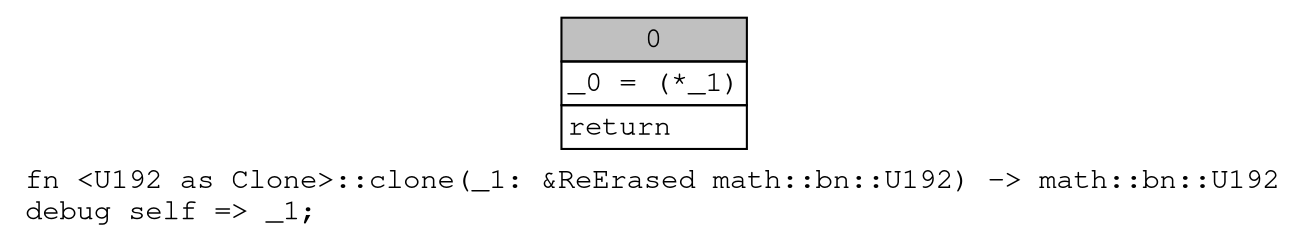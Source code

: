 digraph Mir_0_14691 {
    graph [fontname="Courier, monospace"];
    node [fontname="Courier, monospace"];
    edge [fontname="Courier, monospace"];
    label=<fn &lt;U192 as Clone&gt;::clone(_1: &amp;ReErased math::bn::U192) -&gt; math::bn::U192<br align="left"/>debug self =&gt; _1;<br align="left"/>>;
    bb0__0_14691 [shape="none", label=<<table border="0" cellborder="1" cellspacing="0"><tr><td bgcolor="gray" align="center" colspan="1">0</td></tr><tr><td align="left" balign="left">_0 = (*_1)<br/></td></tr><tr><td align="left">return</td></tr></table>>];
}
